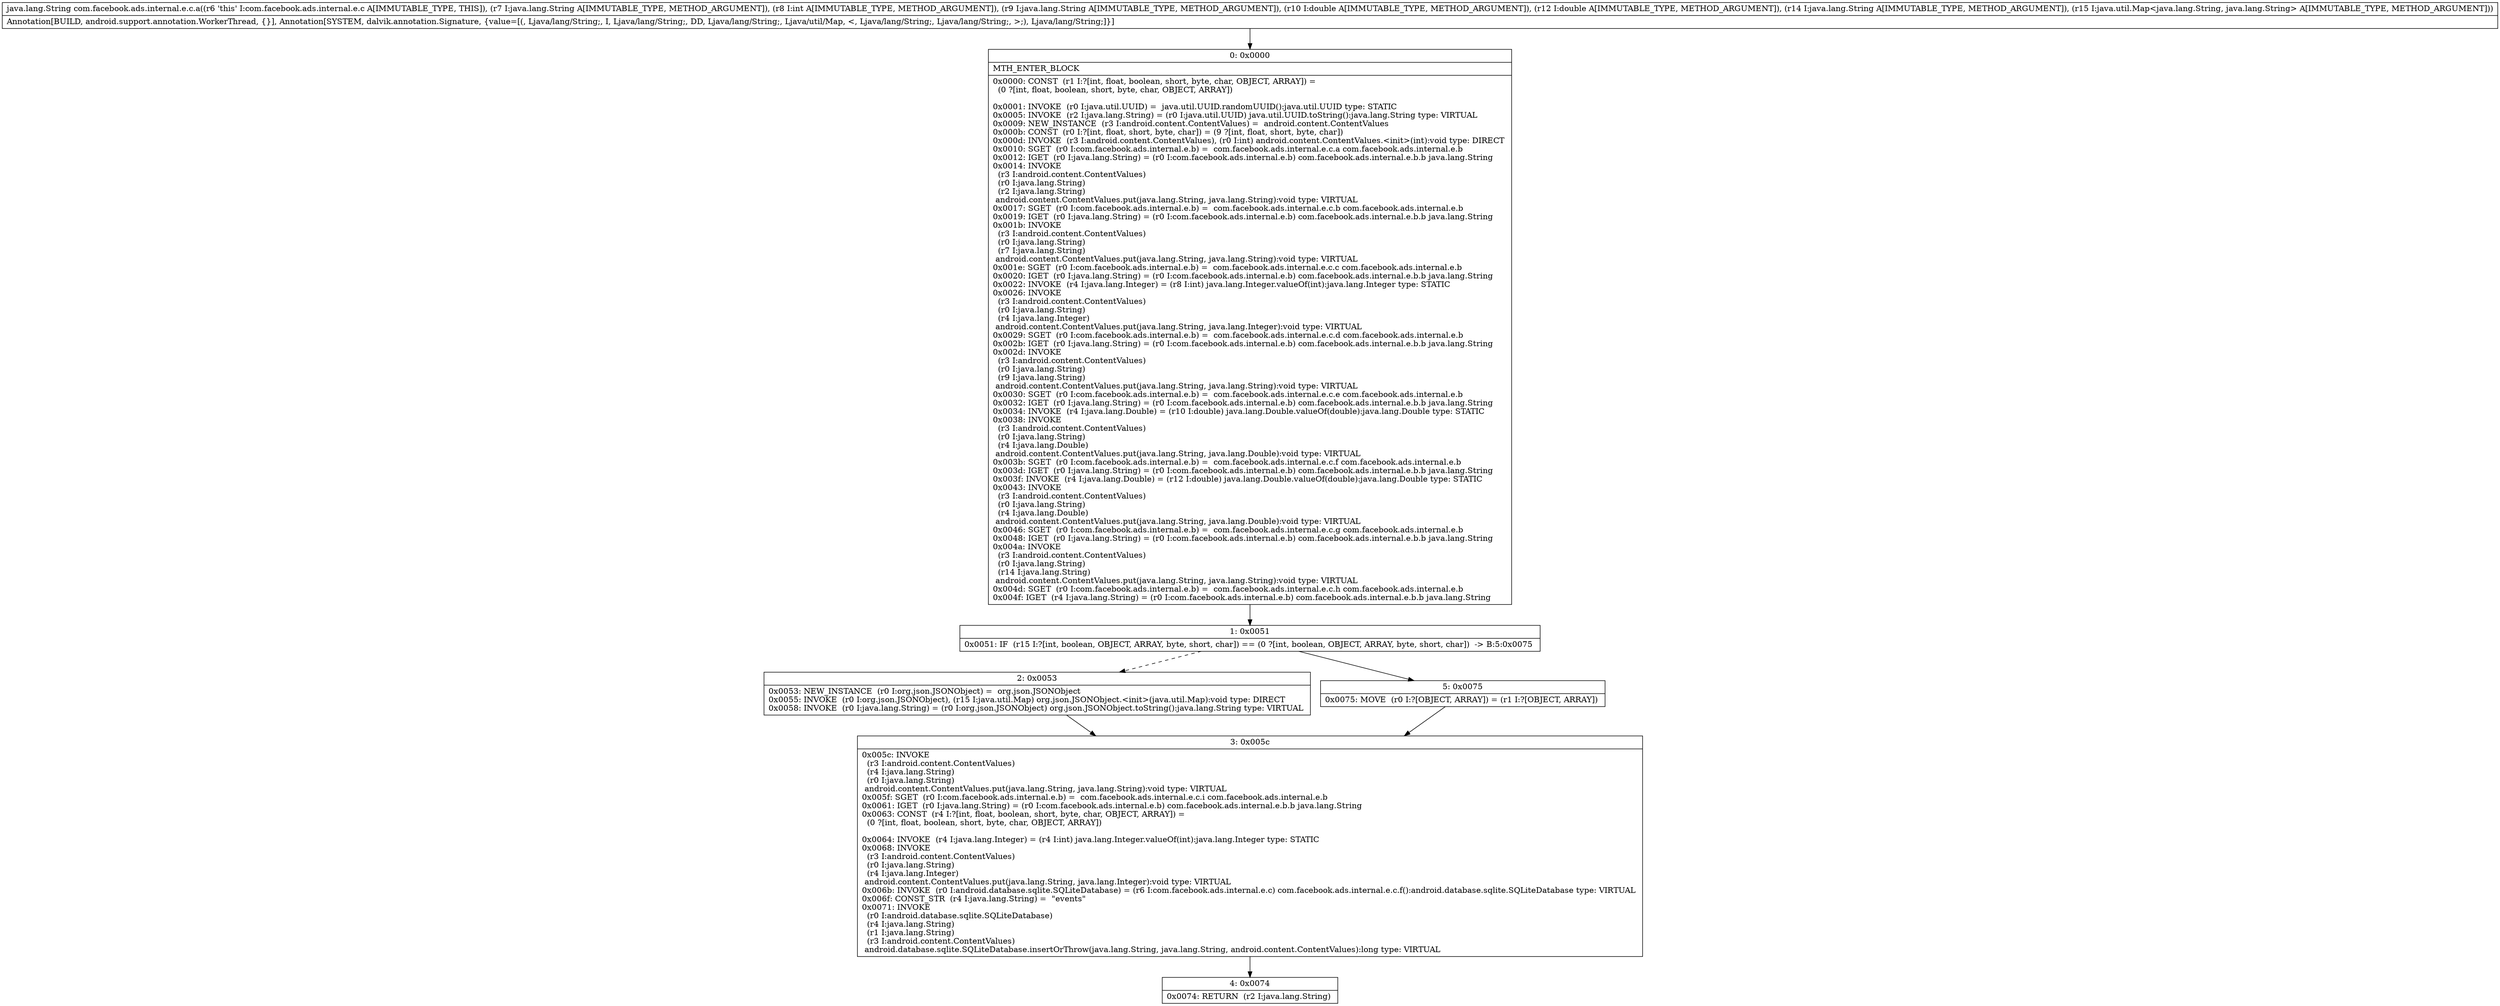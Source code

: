digraph "CFG forcom.facebook.ads.internal.e.c.a(Ljava\/lang\/String;ILjava\/lang\/String;DDLjava\/lang\/String;Ljava\/util\/Map;)Ljava\/lang\/String;" {
Node_0 [shape=record,label="{0\:\ 0x0000|MTH_ENTER_BLOCK\l|0x0000: CONST  (r1 I:?[int, float, boolean, short, byte, char, OBJECT, ARRAY]) = \l  (0 ?[int, float, boolean, short, byte, char, OBJECT, ARRAY])\l \l0x0001: INVOKE  (r0 I:java.util.UUID) =  java.util.UUID.randomUUID():java.util.UUID type: STATIC \l0x0005: INVOKE  (r2 I:java.lang.String) = (r0 I:java.util.UUID) java.util.UUID.toString():java.lang.String type: VIRTUAL \l0x0009: NEW_INSTANCE  (r3 I:android.content.ContentValues) =  android.content.ContentValues \l0x000b: CONST  (r0 I:?[int, float, short, byte, char]) = (9 ?[int, float, short, byte, char]) \l0x000d: INVOKE  (r3 I:android.content.ContentValues), (r0 I:int) android.content.ContentValues.\<init\>(int):void type: DIRECT \l0x0010: SGET  (r0 I:com.facebook.ads.internal.e.b) =  com.facebook.ads.internal.e.c.a com.facebook.ads.internal.e.b \l0x0012: IGET  (r0 I:java.lang.String) = (r0 I:com.facebook.ads.internal.e.b) com.facebook.ads.internal.e.b.b java.lang.String \l0x0014: INVOKE  \l  (r3 I:android.content.ContentValues)\l  (r0 I:java.lang.String)\l  (r2 I:java.lang.String)\l android.content.ContentValues.put(java.lang.String, java.lang.String):void type: VIRTUAL \l0x0017: SGET  (r0 I:com.facebook.ads.internal.e.b) =  com.facebook.ads.internal.e.c.b com.facebook.ads.internal.e.b \l0x0019: IGET  (r0 I:java.lang.String) = (r0 I:com.facebook.ads.internal.e.b) com.facebook.ads.internal.e.b.b java.lang.String \l0x001b: INVOKE  \l  (r3 I:android.content.ContentValues)\l  (r0 I:java.lang.String)\l  (r7 I:java.lang.String)\l android.content.ContentValues.put(java.lang.String, java.lang.String):void type: VIRTUAL \l0x001e: SGET  (r0 I:com.facebook.ads.internal.e.b) =  com.facebook.ads.internal.e.c.c com.facebook.ads.internal.e.b \l0x0020: IGET  (r0 I:java.lang.String) = (r0 I:com.facebook.ads.internal.e.b) com.facebook.ads.internal.e.b.b java.lang.String \l0x0022: INVOKE  (r4 I:java.lang.Integer) = (r8 I:int) java.lang.Integer.valueOf(int):java.lang.Integer type: STATIC \l0x0026: INVOKE  \l  (r3 I:android.content.ContentValues)\l  (r0 I:java.lang.String)\l  (r4 I:java.lang.Integer)\l android.content.ContentValues.put(java.lang.String, java.lang.Integer):void type: VIRTUAL \l0x0029: SGET  (r0 I:com.facebook.ads.internal.e.b) =  com.facebook.ads.internal.e.c.d com.facebook.ads.internal.e.b \l0x002b: IGET  (r0 I:java.lang.String) = (r0 I:com.facebook.ads.internal.e.b) com.facebook.ads.internal.e.b.b java.lang.String \l0x002d: INVOKE  \l  (r3 I:android.content.ContentValues)\l  (r0 I:java.lang.String)\l  (r9 I:java.lang.String)\l android.content.ContentValues.put(java.lang.String, java.lang.String):void type: VIRTUAL \l0x0030: SGET  (r0 I:com.facebook.ads.internal.e.b) =  com.facebook.ads.internal.e.c.e com.facebook.ads.internal.e.b \l0x0032: IGET  (r0 I:java.lang.String) = (r0 I:com.facebook.ads.internal.e.b) com.facebook.ads.internal.e.b.b java.lang.String \l0x0034: INVOKE  (r4 I:java.lang.Double) = (r10 I:double) java.lang.Double.valueOf(double):java.lang.Double type: STATIC \l0x0038: INVOKE  \l  (r3 I:android.content.ContentValues)\l  (r0 I:java.lang.String)\l  (r4 I:java.lang.Double)\l android.content.ContentValues.put(java.lang.String, java.lang.Double):void type: VIRTUAL \l0x003b: SGET  (r0 I:com.facebook.ads.internal.e.b) =  com.facebook.ads.internal.e.c.f com.facebook.ads.internal.e.b \l0x003d: IGET  (r0 I:java.lang.String) = (r0 I:com.facebook.ads.internal.e.b) com.facebook.ads.internal.e.b.b java.lang.String \l0x003f: INVOKE  (r4 I:java.lang.Double) = (r12 I:double) java.lang.Double.valueOf(double):java.lang.Double type: STATIC \l0x0043: INVOKE  \l  (r3 I:android.content.ContentValues)\l  (r0 I:java.lang.String)\l  (r4 I:java.lang.Double)\l android.content.ContentValues.put(java.lang.String, java.lang.Double):void type: VIRTUAL \l0x0046: SGET  (r0 I:com.facebook.ads.internal.e.b) =  com.facebook.ads.internal.e.c.g com.facebook.ads.internal.e.b \l0x0048: IGET  (r0 I:java.lang.String) = (r0 I:com.facebook.ads.internal.e.b) com.facebook.ads.internal.e.b.b java.lang.String \l0x004a: INVOKE  \l  (r3 I:android.content.ContentValues)\l  (r0 I:java.lang.String)\l  (r14 I:java.lang.String)\l android.content.ContentValues.put(java.lang.String, java.lang.String):void type: VIRTUAL \l0x004d: SGET  (r0 I:com.facebook.ads.internal.e.b) =  com.facebook.ads.internal.e.c.h com.facebook.ads.internal.e.b \l0x004f: IGET  (r4 I:java.lang.String) = (r0 I:com.facebook.ads.internal.e.b) com.facebook.ads.internal.e.b.b java.lang.String \l}"];
Node_1 [shape=record,label="{1\:\ 0x0051|0x0051: IF  (r15 I:?[int, boolean, OBJECT, ARRAY, byte, short, char]) == (0 ?[int, boolean, OBJECT, ARRAY, byte, short, char])  \-\> B:5:0x0075 \l}"];
Node_2 [shape=record,label="{2\:\ 0x0053|0x0053: NEW_INSTANCE  (r0 I:org.json.JSONObject) =  org.json.JSONObject \l0x0055: INVOKE  (r0 I:org.json.JSONObject), (r15 I:java.util.Map) org.json.JSONObject.\<init\>(java.util.Map):void type: DIRECT \l0x0058: INVOKE  (r0 I:java.lang.String) = (r0 I:org.json.JSONObject) org.json.JSONObject.toString():java.lang.String type: VIRTUAL \l}"];
Node_3 [shape=record,label="{3\:\ 0x005c|0x005c: INVOKE  \l  (r3 I:android.content.ContentValues)\l  (r4 I:java.lang.String)\l  (r0 I:java.lang.String)\l android.content.ContentValues.put(java.lang.String, java.lang.String):void type: VIRTUAL \l0x005f: SGET  (r0 I:com.facebook.ads.internal.e.b) =  com.facebook.ads.internal.e.c.i com.facebook.ads.internal.e.b \l0x0061: IGET  (r0 I:java.lang.String) = (r0 I:com.facebook.ads.internal.e.b) com.facebook.ads.internal.e.b.b java.lang.String \l0x0063: CONST  (r4 I:?[int, float, boolean, short, byte, char, OBJECT, ARRAY]) = \l  (0 ?[int, float, boolean, short, byte, char, OBJECT, ARRAY])\l \l0x0064: INVOKE  (r4 I:java.lang.Integer) = (r4 I:int) java.lang.Integer.valueOf(int):java.lang.Integer type: STATIC \l0x0068: INVOKE  \l  (r3 I:android.content.ContentValues)\l  (r0 I:java.lang.String)\l  (r4 I:java.lang.Integer)\l android.content.ContentValues.put(java.lang.String, java.lang.Integer):void type: VIRTUAL \l0x006b: INVOKE  (r0 I:android.database.sqlite.SQLiteDatabase) = (r6 I:com.facebook.ads.internal.e.c) com.facebook.ads.internal.e.c.f():android.database.sqlite.SQLiteDatabase type: VIRTUAL \l0x006f: CONST_STR  (r4 I:java.lang.String) =  \"events\" \l0x0071: INVOKE  \l  (r0 I:android.database.sqlite.SQLiteDatabase)\l  (r4 I:java.lang.String)\l  (r1 I:java.lang.String)\l  (r3 I:android.content.ContentValues)\l android.database.sqlite.SQLiteDatabase.insertOrThrow(java.lang.String, java.lang.String, android.content.ContentValues):long type: VIRTUAL \l}"];
Node_4 [shape=record,label="{4\:\ 0x0074|0x0074: RETURN  (r2 I:java.lang.String) \l}"];
Node_5 [shape=record,label="{5\:\ 0x0075|0x0075: MOVE  (r0 I:?[OBJECT, ARRAY]) = (r1 I:?[OBJECT, ARRAY]) \l}"];
MethodNode[shape=record,label="{java.lang.String com.facebook.ads.internal.e.c.a((r6 'this' I:com.facebook.ads.internal.e.c A[IMMUTABLE_TYPE, THIS]), (r7 I:java.lang.String A[IMMUTABLE_TYPE, METHOD_ARGUMENT]), (r8 I:int A[IMMUTABLE_TYPE, METHOD_ARGUMENT]), (r9 I:java.lang.String A[IMMUTABLE_TYPE, METHOD_ARGUMENT]), (r10 I:double A[IMMUTABLE_TYPE, METHOD_ARGUMENT]), (r12 I:double A[IMMUTABLE_TYPE, METHOD_ARGUMENT]), (r14 I:java.lang.String A[IMMUTABLE_TYPE, METHOD_ARGUMENT]), (r15 I:java.util.Map\<java.lang.String, java.lang.String\> A[IMMUTABLE_TYPE, METHOD_ARGUMENT]))  | Annotation[BUILD, android.support.annotation.WorkerThread, \{\}], Annotation[SYSTEM, dalvik.annotation.Signature, \{value=[(, Ljava\/lang\/String;, I, Ljava\/lang\/String;, DD, Ljava\/lang\/String;, Ljava\/util\/Map, \<, Ljava\/lang\/String;, Ljava\/lang\/String;, \>;), Ljava\/lang\/String;]\}]\l}"];
MethodNode -> Node_0;
Node_0 -> Node_1;
Node_1 -> Node_2[style=dashed];
Node_1 -> Node_5;
Node_2 -> Node_3;
Node_3 -> Node_4;
Node_5 -> Node_3;
}

